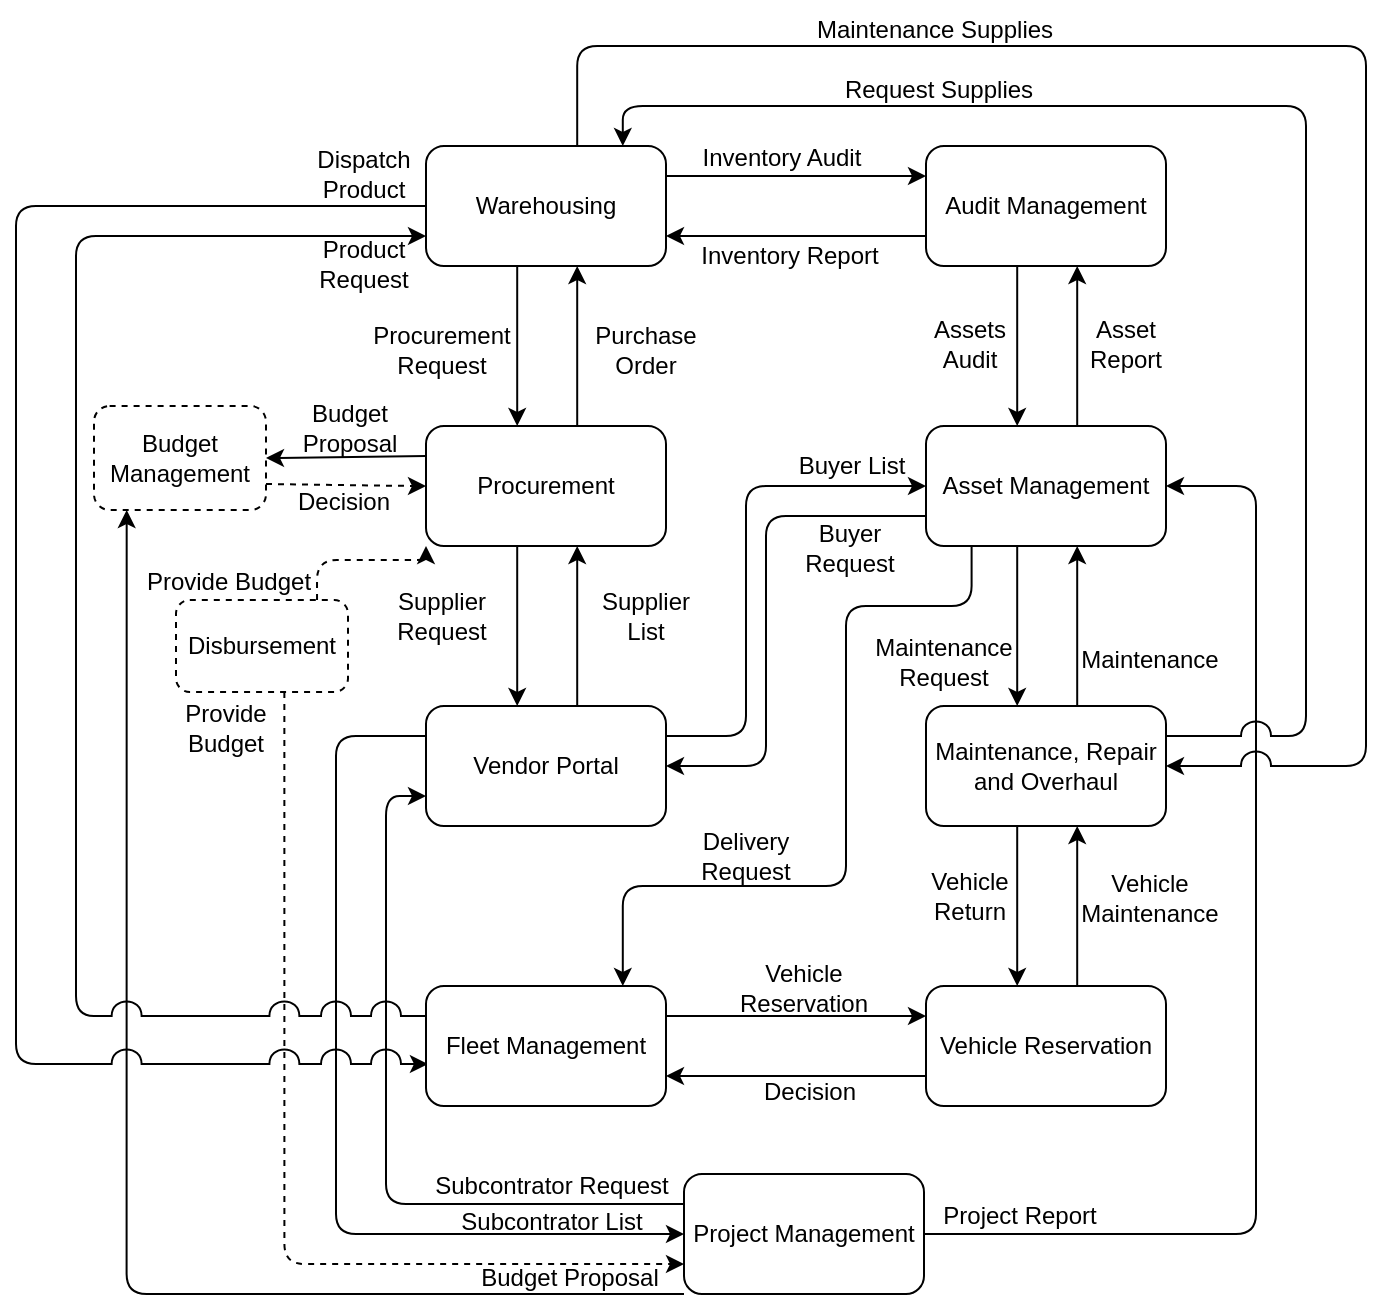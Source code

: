 <mxfile version="18.1.1" type="device"><diagram id="utBsPlyA1Ommh3tDaL0M" name="Page-1"><mxGraphModel dx="1234" dy="738" grid="0" gridSize="10" guides="1" tooltips="1" connect="1" arrows="1" fold="1" page="1" pageScale="1" pageWidth="1100" pageHeight="850" math="0" shadow="0"><root><mxCell id="0"/><mxCell id="1" parent="0"/><mxCell id="1psshzNTKa_uteMT_uxR-99" style="edgeStyle=orthogonalEdgeStyle;curved=0;rounded=1;sketch=0;jumpStyle=arc;jumpSize=15;orthogonalLoop=1;jettySize=auto;html=1;exitX=0;exitY=1;exitDx=0;exitDy=0;exitPerimeter=0;entryX=0.19;entryY=1;entryDx=0;entryDy=0;entryPerimeter=0;" edge="1" parent="1" source="1psshzNTKa_uteMT_uxR-20" target="1psshzNTKa_uteMT_uxR-87"><mxGeometry relative="1" as="geometry"><Array as="points"><mxPoint x="105" y="674"/></Array></mxGeometry></mxCell><mxCell id="1psshzNTKa_uteMT_uxR-89" style="edgeStyle=orthogonalEdgeStyle;curved=0;rounded=1;sketch=0;jumpStyle=arc;jumpSize=15;orthogonalLoop=1;jettySize=auto;html=1;exitX=0.63;exitY=1;exitDx=0;exitDy=0;exitPerimeter=0;entryX=0;entryY=0.75;entryDx=0;entryDy=0;entryPerimeter=0;dashed=1;" edge="1" parent="1" source="1psshzNTKa_uteMT_uxR-86" target="1psshzNTKa_uteMT_uxR-20"><mxGeometry relative="1" as="geometry"/></mxCell><mxCell id="1psshzNTKa_uteMT_uxR-83" style="edgeStyle=orthogonalEdgeStyle;curved=0;rounded=1;sketch=0;jumpStyle=arc;jumpSize=15;orthogonalLoop=1;jettySize=auto;html=1;exitX=0;exitY=0.25;exitDx=0;exitDy=0;exitPerimeter=0;entryX=0;entryY=0.5;entryDx=0;entryDy=0;entryPerimeter=0;" edge="1" parent="1" source="1psshzNTKa_uteMT_uxR-8" target="1psshzNTKa_uteMT_uxR-20"><mxGeometry relative="1" as="geometry"><Array as="points"><mxPoint x="210" y="395"/><mxPoint x="210" y="644"/></Array></mxGeometry></mxCell><mxCell id="1psshzNTKa_uteMT_uxR-82" style="edgeStyle=orthogonalEdgeStyle;curved=0;rounded=1;sketch=0;jumpStyle=arc;jumpSize=15;orthogonalLoop=1;jettySize=auto;html=1;exitX=0;exitY=0.25;exitDx=0;exitDy=0;exitPerimeter=0;entryX=0;entryY=0.75;entryDx=0;entryDy=0;entryPerimeter=0;" edge="1" parent="1" source="1psshzNTKa_uteMT_uxR-20" target="1psshzNTKa_uteMT_uxR-8"><mxGeometry relative="1" as="geometry"/></mxCell><mxCell id="1psshzNTKa_uteMT_uxR-6" style="edgeStyle=orthogonalEdgeStyle;curved=0;rounded=1;sketch=0;orthogonalLoop=1;jettySize=auto;html=1;exitX=0.38;exitY=1;exitDx=0;exitDy=0;exitPerimeter=0;entryX=0.38;entryY=0;entryDx=0;entryDy=0;entryPerimeter=0;" edge="1" parent="1" source="1psshzNTKa_uteMT_uxR-1" target="1psshzNTKa_uteMT_uxR-4"><mxGeometry relative="1" as="geometry"/></mxCell><mxCell id="1psshzNTKa_uteMT_uxR-24" style="edgeStyle=orthogonalEdgeStyle;curved=0;rounded=1;sketch=0;orthogonalLoop=1;jettySize=auto;html=1;exitX=1;exitY=0.25;exitDx=0;exitDy=0;exitPerimeter=0;entryX=0;entryY=0.25;entryDx=0;entryDy=0;entryPerimeter=0;" edge="1" parent="1" source="1psshzNTKa_uteMT_uxR-1" target="1psshzNTKa_uteMT_uxR-14"><mxGeometry relative="1" as="geometry"/></mxCell><mxCell id="1psshzNTKa_uteMT_uxR-53" style="edgeStyle=orthogonalEdgeStyle;curved=0;rounded=1;sketch=0;jumpStyle=arc;jumpSize=15;orthogonalLoop=1;jettySize=auto;html=1;exitX=0;exitY=0.5;exitDx=0;exitDy=0;exitPerimeter=0;entryX=0.008;entryY=0.65;entryDx=0;entryDy=0;entryPerimeter=0;" edge="1" parent="1" source="1psshzNTKa_uteMT_uxR-1" target="1psshzNTKa_uteMT_uxR-12"><mxGeometry relative="1" as="geometry"><Array as="points"><mxPoint x="50" y="130"/><mxPoint x="50" y="559"/></Array></mxGeometry></mxCell><mxCell id="1psshzNTKa_uteMT_uxR-1" value="Warehousing" style="rounded=1;whiteSpace=wrap;html=1;points=[[0,0,0,0,0],[0,0.25,0,0,0],[0,0.5,0,0,0],[0,0.75,0,0,0],[0,1,0,0,0],[0.19,0,0,0,0],[0.19,1,0,0,0],[0.38,0,0,0,0],[0.38,1,0,0,0],[0.63,0,0,0,0],[0.63,1,0,0,0],[0.82,0,0,0,0],[0.82,1,0,0,0],[1,0,0,0,0],[1,0.25,0,0,0],[1,0.5,0,0,0],[1,0.75,0,0,0],[1,1,0,0,0]];" vertex="1" parent="1"><mxGeometry x="255" y="100" width="120" height="60" as="geometry"/></mxCell><mxCell id="1psshzNTKa_uteMT_uxR-7" style="edgeStyle=orthogonalEdgeStyle;curved=0;rounded=1;sketch=0;orthogonalLoop=1;jettySize=auto;html=1;exitX=0.63;exitY=0;exitDx=0;exitDy=0;exitPerimeter=0;entryX=0.63;entryY=1;entryDx=0;entryDy=0;entryPerimeter=0;" edge="1" parent="1" source="1psshzNTKa_uteMT_uxR-4" target="1psshzNTKa_uteMT_uxR-1"><mxGeometry relative="1" as="geometry"/></mxCell><mxCell id="1psshzNTKa_uteMT_uxR-10" style="edgeStyle=orthogonalEdgeStyle;curved=0;rounded=1;sketch=0;orthogonalLoop=1;jettySize=auto;html=1;exitX=0.38;exitY=1;exitDx=0;exitDy=0;exitPerimeter=0;entryX=0.38;entryY=0;entryDx=0;entryDy=0;entryPerimeter=0;" edge="1" parent="1" source="1psshzNTKa_uteMT_uxR-4" target="1psshzNTKa_uteMT_uxR-8"><mxGeometry relative="1" as="geometry"/></mxCell><mxCell id="1psshzNTKa_uteMT_uxR-94" style="edgeStyle=orthogonalEdgeStyle;curved=0;rounded=1;sketch=0;jumpStyle=arc;jumpSize=15;orthogonalLoop=1;jettySize=auto;html=1;exitX=0;exitY=0.25;exitDx=0;exitDy=0;exitPerimeter=0;entryX=1;entryY=0.5;entryDx=0;entryDy=0;entryPerimeter=0;" edge="1" parent="1" source="1psshzNTKa_uteMT_uxR-4" target="1psshzNTKa_uteMT_uxR-87"><mxGeometry relative="1" as="geometry"/></mxCell><mxCell id="1psshzNTKa_uteMT_uxR-4" value="Procurement" style="rounded=1;whiteSpace=wrap;html=1;points=[[0,0,0,0,0],[0,0.25,0,0,0],[0,0.5,0,0,0],[0,0.75,0,0,0],[0,1,0,0,0],[0.19,0,0,0,0],[0.19,1,0,0,0],[0.38,0,0,0,0],[0.38,1,0,0,0],[0.63,0,0,0,0],[0.63,1,0,0,0],[0.82,0,0,0,0],[0.82,1,0,0,0],[1,0,0,0,0],[1,0.25,0,0,0],[1,0.5,0,0,0],[1,0.75,0,0,0],[1,1,0,0,0]];" vertex="1" parent="1"><mxGeometry x="255" y="240" width="120" height="60" as="geometry"/></mxCell><mxCell id="1psshzNTKa_uteMT_uxR-11" style="edgeStyle=orthogonalEdgeStyle;curved=0;rounded=1;sketch=0;orthogonalLoop=1;jettySize=auto;html=1;exitX=0.63;exitY=0;exitDx=0;exitDy=0;exitPerimeter=0;entryX=0.63;entryY=1;entryDx=0;entryDy=0;entryPerimeter=0;" edge="1" parent="1" source="1psshzNTKa_uteMT_uxR-8" target="1psshzNTKa_uteMT_uxR-4"><mxGeometry relative="1" as="geometry"/></mxCell><mxCell id="1psshzNTKa_uteMT_uxR-44" style="edgeStyle=orthogonalEdgeStyle;curved=0;rounded=1;sketch=0;jumpStyle=arc;jumpSize=15;orthogonalLoop=1;jettySize=auto;html=1;exitX=1;exitY=0.25;exitDx=0;exitDy=0;exitPerimeter=0;entryX=0;entryY=0.5;entryDx=0;entryDy=0;entryPerimeter=0;" edge="1" parent="1" source="1psshzNTKa_uteMT_uxR-8" target="1psshzNTKa_uteMT_uxR-16"><mxGeometry relative="1" as="geometry"><Array as="points"><mxPoint x="415" y="395"/><mxPoint x="415" y="270"/></Array></mxGeometry></mxCell><mxCell id="1psshzNTKa_uteMT_uxR-8" value="Vendor Portal" style="rounded=1;whiteSpace=wrap;html=1;points=[[0,0,0,0,0],[0,0.25,0,0,0],[0,0.5,0,0,0],[0,0.75,0,0,0],[0,1,0,0,0],[0.19,0,0,0,0],[0.19,1,0,0,0],[0.38,0,0,0,0],[0.38,1,0,0,0],[0.63,0,0,0,0],[0.63,1,0,0,0],[0.82,0,0,0,0],[0.82,1,0,0,0],[1,0,0,0,0],[1,0.25,0,0,0],[1,0.5,0,0,0],[1,0.75,0,0,0],[1,1,0,0,0]];" vertex="1" parent="1"><mxGeometry x="255" y="380" width="120" height="60" as="geometry"/></mxCell><mxCell id="1psshzNTKa_uteMT_uxR-52" style="edgeStyle=orthogonalEdgeStyle;curved=0;rounded=1;sketch=0;jumpStyle=arc;jumpSize=15;orthogonalLoop=1;jettySize=auto;html=1;exitX=0;exitY=0.25;exitDx=0;exitDy=0;exitPerimeter=0;entryX=0;entryY=0.75;entryDx=0;entryDy=0;entryPerimeter=0;" edge="1" parent="1" source="1psshzNTKa_uteMT_uxR-12" target="1psshzNTKa_uteMT_uxR-1"><mxGeometry relative="1" as="geometry"><Array as="points"><mxPoint x="80" y="535"/><mxPoint x="80" y="145"/></Array></mxGeometry></mxCell><mxCell id="1psshzNTKa_uteMT_uxR-81" style="edgeStyle=orthogonalEdgeStyle;curved=0;rounded=1;sketch=0;jumpStyle=arc;jumpSize=15;orthogonalLoop=1;jettySize=auto;html=1;exitX=1;exitY=0.25;exitDx=0;exitDy=0;exitPerimeter=0;entryX=0;entryY=0.25;entryDx=0;entryDy=0;entryPerimeter=0;" edge="1" parent="1" source="1psshzNTKa_uteMT_uxR-12" target="1psshzNTKa_uteMT_uxR-22"><mxGeometry relative="1" as="geometry"/></mxCell><mxCell id="1psshzNTKa_uteMT_uxR-12" value="Fleet Management" style="rounded=1;whiteSpace=wrap;html=1;points=[[0,0,0,0,0],[0,0.25,0,0,0],[0,0.5,0,0,0],[0,0.75,0,0,0],[0,1,0,0,0],[0.19,0,0,0,0],[0.19,1,0,0,0],[0.38,0,0,0,0],[0.38,1,0,0,0],[0.63,0,0,0,0],[0.63,1,0,0,0],[0.82,0,0,0,0],[0.82,1,0,0,0],[1,0,0,0,0],[1,0.25,0,0,0],[1,0.5,0,0,0],[1,0.75,0,0,0],[1,1,0,0,0]];" vertex="1" parent="1"><mxGeometry x="255" y="520" width="120" height="60" as="geometry"/></mxCell><mxCell id="1psshzNTKa_uteMT_uxR-25" style="edgeStyle=orthogonalEdgeStyle;curved=0;rounded=1;sketch=0;orthogonalLoop=1;jettySize=auto;html=1;exitX=0;exitY=0.75;exitDx=0;exitDy=0;exitPerimeter=0;entryX=1;entryY=0.75;entryDx=0;entryDy=0;entryPerimeter=0;" edge="1" parent="1" source="1psshzNTKa_uteMT_uxR-14" target="1psshzNTKa_uteMT_uxR-1"><mxGeometry relative="1" as="geometry"/></mxCell><mxCell id="1psshzNTKa_uteMT_uxR-27" style="edgeStyle=orthogonalEdgeStyle;curved=0;rounded=1;sketch=0;orthogonalLoop=1;jettySize=auto;html=1;exitX=0.38;exitY=1;exitDx=0;exitDy=0;exitPerimeter=0;entryX=0.38;entryY=0;entryDx=0;entryDy=0;entryPerimeter=0;" edge="1" parent="1" source="1psshzNTKa_uteMT_uxR-14" target="1psshzNTKa_uteMT_uxR-16"><mxGeometry relative="1" as="geometry"/></mxCell><mxCell id="1psshzNTKa_uteMT_uxR-14" value="Audit Management" style="rounded=1;whiteSpace=wrap;html=1;points=[[0,0,0,0,0],[0,0.25,0,0,0],[0,0.5,0,0,0],[0,0.75,0,0,0],[0,1,0,0,0],[0.19,0,0,0,0],[0.19,1,0,0,0],[0.38,0,0,0,0],[0.38,1,0,0,0],[0.63,0,0,0,0],[0.63,1,0,0,0],[0.82,0,0,0,0],[0.82,1,0,0,0],[1,0,0,0,0],[1,0.25,0,0,0],[1,0.5,0,0,0],[1,0.75,0,0,0],[1,1,0,0,0]];" vertex="1" parent="1"><mxGeometry x="505" y="100" width="120" height="60" as="geometry"/></mxCell><mxCell id="1psshzNTKa_uteMT_uxR-28" style="edgeStyle=orthogonalEdgeStyle;curved=0;rounded=1;sketch=0;orthogonalLoop=1;jettySize=auto;html=1;exitX=0.63;exitY=0;exitDx=0;exitDy=0;exitPerimeter=0;entryX=0.63;entryY=1;entryDx=0;entryDy=0;entryPerimeter=0;" edge="1" parent="1" source="1psshzNTKa_uteMT_uxR-16" target="1psshzNTKa_uteMT_uxR-14"><mxGeometry relative="1" as="geometry"/></mxCell><mxCell id="1psshzNTKa_uteMT_uxR-29" style="edgeStyle=orthogonalEdgeStyle;curved=0;rounded=1;sketch=0;orthogonalLoop=1;jettySize=auto;html=1;exitX=0.38;exitY=1;exitDx=0;exitDy=0;exitPerimeter=0;entryX=0.38;entryY=0;entryDx=0;entryDy=0;entryPerimeter=0;" edge="1" parent="1" source="1psshzNTKa_uteMT_uxR-16" target="1psshzNTKa_uteMT_uxR-18"><mxGeometry relative="1" as="geometry"/></mxCell><mxCell id="1psshzNTKa_uteMT_uxR-43" style="edgeStyle=orthogonalEdgeStyle;curved=0;rounded=1;sketch=0;jumpStyle=arc;jumpSize=15;orthogonalLoop=1;jettySize=auto;html=1;exitX=0;exitY=0.75;exitDx=0;exitDy=0;exitPerimeter=0;entryX=1;entryY=0.5;entryDx=0;entryDy=0;entryPerimeter=0;" edge="1" parent="1" source="1psshzNTKa_uteMT_uxR-16" target="1psshzNTKa_uteMT_uxR-8"><mxGeometry relative="1" as="geometry"><Array as="points"><mxPoint x="425" y="285"/><mxPoint x="425" y="410"/></Array></mxGeometry></mxCell><mxCell id="1psshzNTKa_uteMT_uxR-47" style="edgeStyle=orthogonalEdgeStyle;curved=0;rounded=1;sketch=0;jumpStyle=arc;jumpSize=15;orthogonalLoop=1;jettySize=auto;html=1;exitX=0.19;exitY=1;exitDx=0;exitDy=0;exitPerimeter=0;entryX=0.82;entryY=0;entryDx=0;entryDy=0;entryPerimeter=0;" edge="1" parent="1" source="1psshzNTKa_uteMT_uxR-16" target="1psshzNTKa_uteMT_uxR-12"><mxGeometry relative="1" as="geometry"><Array as="points"><mxPoint x="528" y="330"/><mxPoint x="465" y="330"/><mxPoint x="465" y="470"/><mxPoint x="353" y="470"/></Array></mxGeometry></mxCell><mxCell id="1psshzNTKa_uteMT_uxR-16" value="Asset Management" style="rounded=1;whiteSpace=wrap;html=1;points=[[0,0,0,0,0],[0,0.25,0,0,0],[0,0.5,0,0,0],[0,0.75,0,0,0],[0,1,0,0,0],[0.19,0,0,0,0],[0.19,1,0,0,0],[0.38,0,0,0,0],[0.38,1,0,0,0],[0.63,0,0,0,0],[0.63,1,0,0,0],[0.82,0,0,0,0],[0.82,1,0,0,0],[1,0,0,0,0],[1,0.25,0,0,0],[1,0.5,0,0,0],[1,0.75,0,0,0],[1,1,0,0,0]];" vertex="1" parent="1"><mxGeometry x="505" y="240" width="120" height="60" as="geometry"/></mxCell><mxCell id="1psshzNTKa_uteMT_uxR-30" style="edgeStyle=orthogonalEdgeStyle;curved=0;rounded=1;sketch=0;orthogonalLoop=1;jettySize=auto;html=1;exitX=0.63;exitY=0;exitDx=0;exitDy=0;exitPerimeter=0;entryX=0.63;entryY=1;entryDx=0;entryDy=0;entryPerimeter=0;" edge="1" parent="1" source="1psshzNTKa_uteMT_uxR-18" target="1psshzNTKa_uteMT_uxR-16"><mxGeometry relative="1" as="geometry"/></mxCell><mxCell id="1psshzNTKa_uteMT_uxR-78" style="edgeStyle=orthogonalEdgeStyle;curved=0;rounded=1;sketch=0;jumpStyle=arc;jumpSize=15;orthogonalLoop=1;jettySize=auto;html=1;exitX=0.38;exitY=1;exitDx=0;exitDy=0;exitPerimeter=0;entryX=0.38;entryY=0;entryDx=0;entryDy=0;entryPerimeter=0;" edge="1" parent="1" source="1psshzNTKa_uteMT_uxR-18" target="1psshzNTKa_uteMT_uxR-22"><mxGeometry relative="1" as="geometry"/></mxCell><mxCell id="1psshzNTKa_uteMT_uxR-18" value="Maintenance, Repair and Overhaul" style="rounded=1;whiteSpace=wrap;html=1;points=[[0,0,0,0,0],[0,0.25,0,0,0],[0,0.5,0,0,0],[0,0.75,0,0,0],[0,1,0,0,0],[0.19,0,0,0,0],[0.19,1,0,0,0],[0.38,0,0,0,0],[0.38,1,0,0,0],[0.63,0,0,0,0],[0.63,1,0,0,0],[0.82,0,0,0,0],[0.82,1,0,0,0],[1,0,0,0,0],[1,0.25,0,0,0],[1,0.5,0,0,0],[1,0.75,0,0,0],[1,1,0,0,0]];" vertex="1" parent="1"><mxGeometry x="505" y="380" width="120" height="60" as="geometry"/></mxCell><mxCell id="1psshzNTKa_uteMT_uxR-84" style="edgeStyle=orthogonalEdgeStyle;curved=0;rounded=1;sketch=0;jumpStyle=arc;jumpSize=15;orthogonalLoop=1;jettySize=auto;html=1;exitX=1;exitY=0.5;exitDx=0;exitDy=0;exitPerimeter=0;entryX=1;entryY=0.5;entryDx=0;entryDy=0;entryPerimeter=0;" edge="1" parent="1" source="1psshzNTKa_uteMT_uxR-20" target="1psshzNTKa_uteMT_uxR-16"><mxGeometry relative="1" as="geometry"><Array as="points"><mxPoint x="670" y="644"/><mxPoint x="670" y="270"/></Array></mxGeometry></mxCell><mxCell id="1psshzNTKa_uteMT_uxR-20" value="Project Management" style="rounded=1;whiteSpace=wrap;html=1;points=[[0,0,0,0,0],[0,0.25,0,0,0],[0,0.5,0,0,0],[0,0.75,0,0,0],[0,1,0,0,0],[0.19,0,0,0,0],[0.19,1,0,0,0],[0.38,0,0,0,0],[0.38,1,0,0,0],[0.63,0,0,0,0],[0.63,1,0,0,0],[0.82,0,0,0,0],[0.82,1,0,0,0],[1,0,0,0,0],[1,0.25,0,0,0],[1,0.5,0,0,0],[1,0.75,0,0,0],[1,1,0,0,0]];" vertex="1" parent="1"><mxGeometry x="384" y="614" width="120" height="60" as="geometry"/></mxCell><mxCell id="1psshzNTKa_uteMT_uxR-79" style="edgeStyle=orthogonalEdgeStyle;curved=0;rounded=1;sketch=0;jumpStyle=arc;jumpSize=15;orthogonalLoop=1;jettySize=auto;html=1;exitX=0.63;exitY=0;exitDx=0;exitDy=0;exitPerimeter=0;entryX=0.63;entryY=1;entryDx=0;entryDy=0;entryPerimeter=0;" edge="1" parent="1" source="1psshzNTKa_uteMT_uxR-22" target="1psshzNTKa_uteMT_uxR-18"><mxGeometry relative="1" as="geometry"/></mxCell><mxCell id="1psshzNTKa_uteMT_uxR-80" style="edgeStyle=orthogonalEdgeStyle;curved=0;rounded=1;sketch=0;jumpStyle=arc;jumpSize=15;orthogonalLoop=1;jettySize=auto;html=1;exitX=0;exitY=0.75;exitDx=0;exitDy=0;exitPerimeter=0;entryX=1;entryY=0.75;entryDx=0;entryDy=0;entryPerimeter=0;" edge="1" parent="1" source="1psshzNTKa_uteMT_uxR-22" target="1psshzNTKa_uteMT_uxR-12"><mxGeometry relative="1" as="geometry"/></mxCell><mxCell id="1psshzNTKa_uteMT_uxR-22" value="Vehicle Reservation" style="rounded=1;whiteSpace=wrap;html=1;points=[[0,0,0,0,0],[0,0.25,0,0,0],[0,0.5,0,0,0],[0,0.75,0,0,0],[0,1,0,0,0],[0.19,0,0,0,0],[0.19,1,0,0,0],[0.38,0,0,0,0],[0.38,1,0,0,0],[0.63,0,0,0,0],[0.63,1,0,0,0],[0.82,0,0,0,0],[0.82,1,0,0,0],[1,0,0,0,0],[1,0.25,0,0,0],[1,0.5,0,0,0],[1,0.75,0,0,0],[1,1,0,0,0]];" vertex="1" parent="1"><mxGeometry x="505" y="520" width="120" height="60" as="geometry"/></mxCell><mxCell id="1psshzNTKa_uteMT_uxR-39" value="Procurement Request" style="text;html=1;strokeColor=none;fillColor=none;align=center;verticalAlign=middle;whiteSpace=wrap;rounded=0;sketch=0;" vertex="1" parent="1"><mxGeometry x="233" y="187" width="60" height="30" as="geometry"/></mxCell><mxCell id="1psshzNTKa_uteMT_uxR-40" value="Purchase Order" style="text;html=1;strokeColor=none;fillColor=none;align=center;verticalAlign=middle;whiteSpace=wrap;rounded=0;sketch=0;" vertex="1" parent="1"><mxGeometry x="335" y="187" width="60" height="30" as="geometry"/></mxCell><mxCell id="1psshzNTKa_uteMT_uxR-41" value="Supplier Request" style="text;html=1;strokeColor=none;fillColor=none;align=center;verticalAlign=middle;whiteSpace=wrap;rounded=0;sketch=0;" vertex="1" parent="1"><mxGeometry x="233" y="320" width="60" height="30" as="geometry"/></mxCell><mxCell id="1psshzNTKa_uteMT_uxR-42" value="Supplier List" style="text;html=1;strokeColor=none;fillColor=none;align=center;verticalAlign=middle;whiteSpace=wrap;rounded=0;sketch=0;" vertex="1" parent="1"><mxGeometry x="335" y="320" width="60" height="30" as="geometry"/></mxCell><mxCell id="1psshzNTKa_uteMT_uxR-45" value="Buyer Request" style="text;html=1;strokeColor=none;fillColor=none;align=center;verticalAlign=middle;whiteSpace=wrap;rounded=0;sketch=0;" vertex="1" parent="1"><mxGeometry x="437" y="286" width="60" height="30" as="geometry"/></mxCell><mxCell id="1psshzNTKa_uteMT_uxR-46" value="Buyer List" style="text;html=1;strokeColor=none;fillColor=none;align=center;verticalAlign=middle;whiteSpace=wrap;rounded=0;sketch=0;" vertex="1" parent="1"><mxGeometry x="438" y="245" width="60" height="30" as="geometry"/></mxCell><mxCell id="1psshzNTKa_uteMT_uxR-48" value="Delivery Request" style="text;html=1;strokeColor=none;fillColor=none;align=center;verticalAlign=middle;whiteSpace=wrap;rounded=0;sketch=0;" vertex="1" parent="1"><mxGeometry x="385" y="440" width="60" height="30" as="geometry"/></mxCell><mxCell id="1psshzNTKa_uteMT_uxR-49" value="Vehicle Maintenance" style="text;html=1;strokeColor=none;fillColor=none;align=center;verticalAlign=middle;whiteSpace=wrap;rounded=0;sketch=0;" vertex="1" parent="1"><mxGeometry x="587" y="461" width="60" height="30" as="geometry"/></mxCell><mxCell id="1psshzNTKa_uteMT_uxR-51" value="Vehicle Return" style="text;html=1;strokeColor=none;fillColor=none;align=center;verticalAlign=middle;whiteSpace=wrap;rounded=0;sketch=0;" vertex="1" parent="1"><mxGeometry x="497" y="460" width="60" height="30" as="geometry"/></mxCell><mxCell id="1psshzNTKa_uteMT_uxR-54" value="Product Request" style="text;html=1;strokeColor=none;fillColor=none;align=center;verticalAlign=middle;whiteSpace=wrap;rounded=0;sketch=0;" vertex="1" parent="1"><mxGeometry x="194" y="144" width="60" height="30" as="geometry"/></mxCell><mxCell id="1psshzNTKa_uteMT_uxR-56" value="Dispatch Product" style="text;html=1;strokeColor=none;fillColor=none;align=center;verticalAlign=middle;whiteSpace=wrap;rounded=0;sketch=0;" vertex="1" parent="1"><mxGeometry x="194" y="99" width="60" height="30" as="geometry"/></mxCell><mxCell id="1psshzNTKa_uteMT_uxR-57" value="Vehicle Reservation" style="text;html=1;strokeColor=none;fillColor=none;align=center;verticalAlign=middle;whiteSpace=wrap;rounded=0;sketch=0;" vertex="1" parent="1"><mxGeometry x="414" y="506" width="60" height="30" as="geometry"/></mxCell><mxCell id="1psshzNTKa_uteMT_uxR-58" value="Decision" style="text;html=1;strokeColor=none;fillColor=none;align=center;verticalAlign=middle;whiteSpace=wrap;rounded=0;sketch=0;" vertex="1" parent="1"><mxGeometry x="417" y="558" width="60" height="30" as="geometry"/></mxCell><mxCell id="1psshzNTKa_uteMT_uxR-60" value="Subcontrator List" style="text;html=1;strokeColor=none;fillColor=none;align=center;verticalAlign=middle;whiteSpace=wrap;rounded=0;sketch=0;" vertex="1" parent="1"><mxGeometry x="263" y="623" width="110" height="30" as="geometry"/></mxCell><mxCell id="1psshzNTKa_uteMT_uxR-61" value="Subcontrator Request" style="text;html=1;strokeColor=none;fillColor=none;align=center;verticalAlign=middle;whiteSpace=wrap;rounded=0;sketch=0;" vertex="1" parent="1"><mxGeometry x="256" y="605" width="124" height="30" as="geometry"/></mxCell><mxCell id="1psshzNTKa_uteMT_uxR-62" value="Maintenance Request" style="text;html=1;strokeColor=none;fillColor=none;align=center;verticalAlign=middle;whiteSpace=wrap;rounded=0;sketch=0;" vertex="1" parent="1"><mxGeometry x="484" y="343" width="60" height="30" as="geometry"/></mxCell><mxCell id="1psshzNTKa_uteMT_uxR-63" value="Maintenance" style="text;html=1;strokeColor=none;fillColor=none;align=center;verticalAlign=middle;whiteSpace=wrap;rounded=0;sketch=0;" vertex="1" parent="1"><mxGeometry x="587" y="342" width="60" height="30" as="geometry"/></mxCell><mxCell id="1psshzNTKa_uteMT_uxR-65" value="Project Report" style="text;html=1;strokeColor=none;fillColor=none;align=center;verticalAlign=middle;whiteSpace=wrap;rounded=0;sketch=0;" vertex="1" parent="1"><mxGeometry x="504" y="620" width="96" height="30" as="geometry"/></mxCell><mxCell id="1psshzNTKa_uteMT_uxR-66" style="edgeStyle=orthogonalEdgeStyle;curved=0;rounded=1;sketch=0;jumpStyle=arc;jumpSize=15;orthogonalLoop=1;jettySize=auto;html=1;exitX=1;exitY=0.25;exitDx=0;exitDy=0;exitPerimeter=0;entryX=0.82;entryY=0;entryDx=0;entryDy=0;entryPerimeter=0;" edge="1" parent="1" source="1psshzNTKa_uteMT_uxR-18" target="1psshzNTKa_uteMT_uxR-1"><mxGeometry relative="1" as="geometry"><Array as="points"><mxPoint x="695" y="395"/><mxPoint x="695" y="80"/><mxPoint x="353" y="80"/></Array></mxGeometry></mxCell><mxCell id="1psshzNTKa_uteMT_uxR-67" style="edgeStyle=orthogonalEdgeStyle;curved=0;rounded=1;sketch=0;jumpStyle=arc;jumpSize=15;orthogonalLoop=1;jettySize=auto;html=1;exitX=0.63;exitY=0;exitDx=0;exitDy=0;exitPerimeter=0;entryX=1;entryY=0.5;entryDx=0;entryDy=0;entryPerimeter=0;" edge="1" parent="1" source="1psshzNTKa_uteMT_uxR-1" target="1psshzNTKa_uteMT_uxR-18"><mxGeometry relative="1" as="geometry"><Array as="points"><mxPoint x="331" y="50"/><mxPoint x="725" y="50"/><mxPoint x="725" y="410"/></Array></mxGeometry></mxCell><mxCell id="1psshzNTKa_uteMT_uxR-68" value="Inventory Audit" style="text;html=1;strokeColor=none;fillColor=none;align=center;verticalAlign=middle;whiteSpace=wrap;rounded=0;sketch=0;" vertex="1" parent="1"><mxGeometry x="388" y="91" width="90" height="30" as="geometry"/></mxCell><mxCell id="1psshzNTKa_uteMT_uxR-70" value="Inventory Report" style="text;html=1;strokeColor=none;fillColor=none;align=center;verticalAlign=middle;whiteSpace=wrap;rounded=0;sketch=0;" vertex="1" parent="1"><mxGeometry x="387" y="140" width="100" height="30" as="geometry"/></mxCell><mxCell id="1psshzNTKa_uteMT_uxR-71" value="Maintenance Supplies" style="text;html=1;strokeColor=none;fillColor=none;align=center;verticalAlign=middle;whiteSpace=wrap;rounded=0;sketch=0;" vertex="1" parent="1"><mxGeometry x="444" y="27" width="131" height="30" as="geometry"/></mxCell><mxCell id="1psshzNTKa_uteMT_uxR-75" value="Request Supplies" style="text;html=1;strokeColor=none;fillColor=none;align=center;verticalAlign=middle;whiteSpace=wrap;rounded=0;sketch=0;" vertex="1" parent="1"><mxGeometry x="456" y="57" width="111" height="30" as="geometry"/></mxCell><mxCell id="1psshzNTKa_uteMT_uxR-76" value="Assets Audit" style="text;html=1;strokeColor=none;fillColor=none;align=center;verticalAlign=middle;whiteSpace=wrap;rounded=0;sketch=0;" vertex="1" parent="1"><mxGeometry x="497" y="184" width="60" height="30" as="geometry"/></mxCell><mxCell id="1psshzNTKa_uteMT_uxR-77" value="Asset Report" style="text;html=1;strokeColor=none;fillColor=none;align=center;verticalAlign=middle;whiteSpace=wrap;rounded=0;sketch=0;" vertex="1" parent="1"><mxGeometry x="575" y="184" width="60" height="30" as="geometry"/></mxCell><mxCell id="1psshzNTKa_uteMT_uxR-97" style="edgeStyle=orthogonalEdgeStyle;curved=0;rounded=1;sketch=0;jumpStyle=arc;jumpSize=15;orthogonalLoop=1;jettySize=auto;html=1;exitX=0.82;exitY=0;exitDx=0;exitDy=0;exitPerimeter=0;entryX=0;entryY=1;entryDx=0;entryDy=0;entryPerimeter=0;dashed=1;" edge="1" parent="1" source="1psshzNTKa_uteMT_uxR-86" target="1psshzNTKa_uteMT_uxR-4"><mxGeometry relative="1" as="geometry"><Array as="points"><mxPoint x="201" y="307"/><mxPoint x="255" y="307"/></Array></mxGeometry></mxCell><mxCell id="1psshzNTKa_uteMT_uxR-86" value="Disbursement" style="rounded=1;whiteSpace=wrap;html=1;points=[[0,0,0,0,0],[0,0.25,0,0,0],[0,0.5,0,0,0],[0,0.75,0,0,0],[0,1,0,0,0],[0.19,0,0,0,0],[0.19,1,0,0,0],[0.38,0,0,0,0],[0.38,1,0,0,0],[0.63,0,0,0,0],[0.63,1,0,0,0],[0.82,0,0,0,0],[0.82,1,0,0,0],[1,0,0,0,0],[1,0.25,0,0,0],[1,0.5,0,0,0],[1,0.75,0,0,0],[1,1,0,0,0]];dashed=1;" vertex="1" parent="1"><mxGeometry x="130" y="327" width="86" height="46" as="geometry"/></mxCell><mxCell id="1psshzNTKa_uteMT_uxR-92" style="edgeStyle=orthogonalEdgeStyle;curved=0;rounded=1;sketch=0;jumpStyle=arc;jumpSize=15;orthogonalLoop=1;jettySize=auto;html=1;exitX=1;exitY=0.75;exitDx=0;exitDy=0;exitPerimeter=0;entryX=0;entryY=0.5;entryDx=0;entryDy=0;entryPerimeter=0;dashed=1;" edge="1" parent="1" source="1psshzNTKa_uteMT_uxR-87" target="1psshzNTKa_uteMT_uxR-4"><mxGeometry relative="1" as="geometry"/></mxCell><mxCell id="1psshzNTKa_uteMT_uxR-87" value="Budget Management" style="rounded=1;whiteSpace=wrap;html=1;points=[[0,0,0,0,0],[0,0.25,0,0,0],[0,0.5,0,0,0],[0,0.75,0,0,0],[0,1,0,0,0],[0.19,0,0,0,0],[0.19,1,0,0,0],[0.38,0,0,0,0],[0.38,1,0,0,0],[0.63,0,0,0,0],[0.63,1,0,0,0],[0.82,0,0,0,0],[0.82,1,0,0,0],[1,0,0,0,0],[1,0.25,0,0,0],[1,0.5,0,0,0],[1,0.75,0,0,0],[1,1,0,0,0]];dashed=1;" vertex="1" parent="1"><mxGeometry x="89" y="230" width="86" height="52" as="geometry"/></mxCell><mxCell id="1psshzNTKa_uteMT_uxR-90" value="Provide Budget" style="text;html=1;strokeColor=none;fillColor=none;align=center;verticalAlign=middle;whiteSpace=wrap;rounded=0;sketch=0;" vertex="1" parent="1"><mxGeometry x="125" y="376" width="60" height="30" as="geometry"/></mxCell><mxCell id="1psshzNTKa_uteMT_uxR-95" value="Budget Proposal" style="text;html=1;strokeColor=none;fillColor=none;align=center;verticalAlign=middle;whiteSpace=wrap;rounded=0;sketch=0;" vertex="1" parent="1"><mxGeometry x="187" y="226" width="60" height="30" as="geometry"/></mxCell><mxCell id="1psshzNTKa_uteMT_uxR-96" value="Decision" style="text;html=1;strokeColor=none;fillColor=none;align=center;verticalAlign=middle;whiteSpace=wrap;rounded=0;sketch=0;" vertex="1" parent="1"><mxGeometry x="184" y="263" width="60" height="30" as="geometry"/></mxCell><mxCell id="1psshzNTKa_uteMT_uxR-98" value="Provide Budget" style="text;html=1;strokeColor=none;fillColor=none;align=center;verticalAlign=middle;whiteSpace=wrap;rounded=0;sketch=0;" vertex="1" parent="1"><mxGeometry x="110" y="303" width="93" height="30" as="geometry"/></mxCell><mxCell id="1psshzNTKa_uteMT_uxR-100" value="Budget Proposal" style="text;html=1;strokeColor=none;fillColor=none;align=center;verticalAlign=middle;whiteSpace=wrap;rounded=0;sketch=0;" vertex="1" parent="1"><mxGeometry x="277" y="651" width="100" height="30" as="geometry"/></mxCell></root></mxGraphModel></diagram></mxfile>